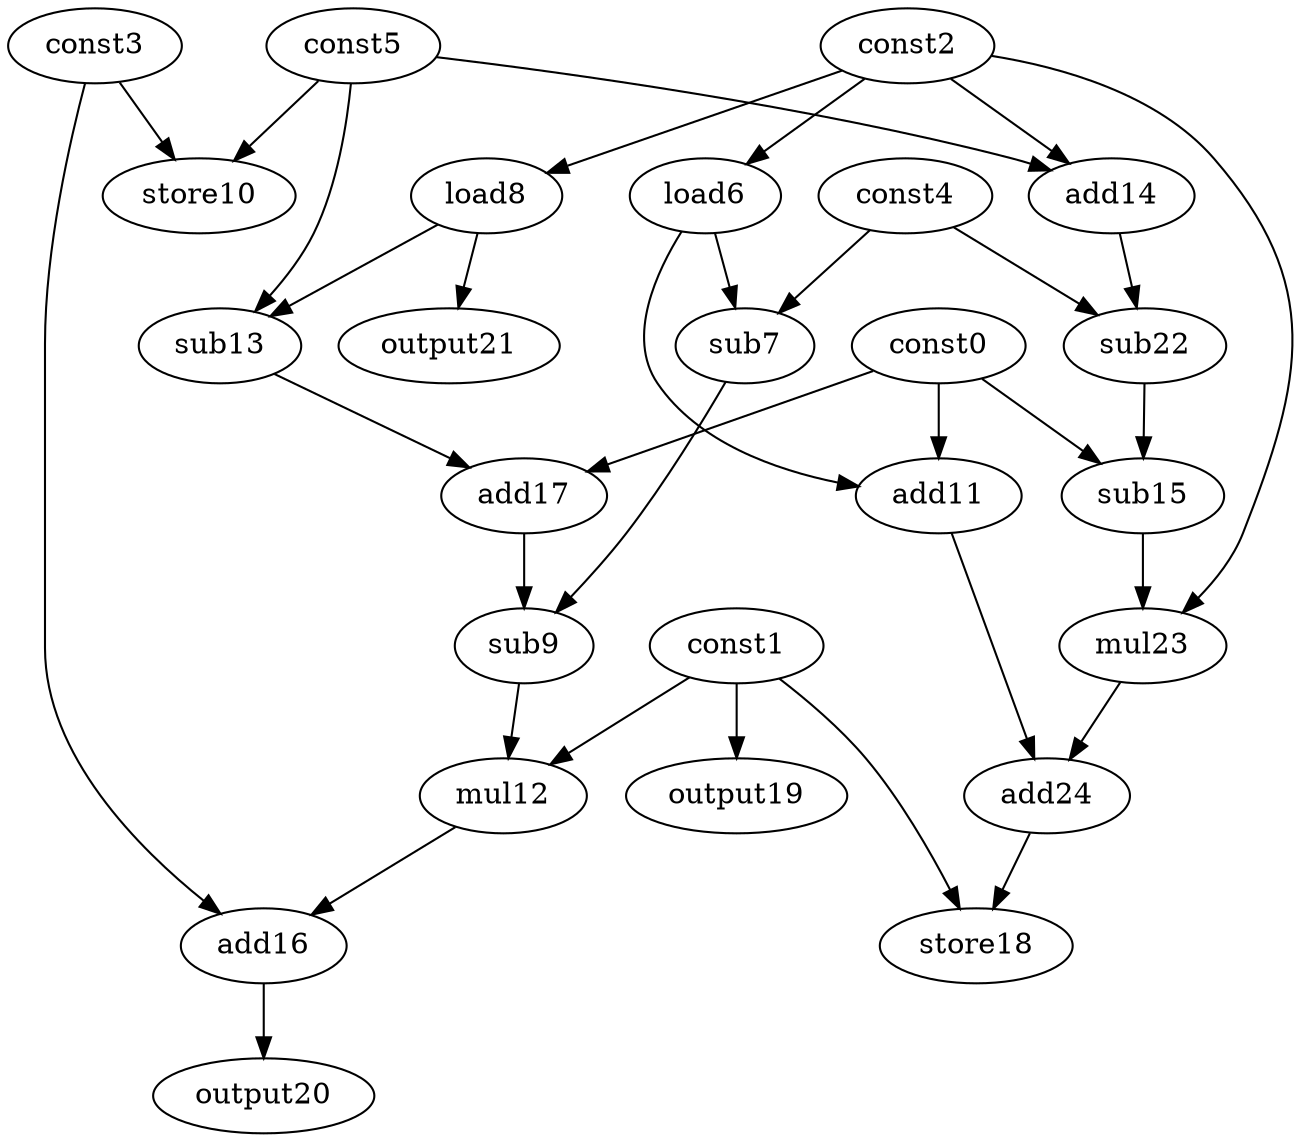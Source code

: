 digraph G { 
const0[opcode=const]; 
const1[opcode=const]; 
const2[opcode=const]; 
const3[opcode=const]; 
const4[opcode=const]; 
const5[opcode=const]; 
load6[opcode=load]; 
sub7[opcode=sub]; 
load8[opcode=load]; 
sub9[opcode=sub]; 
store10[opcode=store]; 
add11[opcode=add]; 
mul12[opcode=mul]; 
sub13[opcode=sub]; 
add14[opcode=add]; 
sub15[opcode=sub]; 
add16[opcode=add]; 
add17[opcode=add]; 
store18[opcode=store]; 
output19[opcode=output]; 
output20[opcode=output]; 
output21[opcode=output]; 
sub22[opcode=sub]; 
mul23[opcode=mul]; 
add24[opcode=add]; 
const2->load6[operand=0];
const2->load8[operand=0];
const3->store10[operand=0];
const5->store10[operand=1];
const2->add14[operand=0];
const5->add14[operand=1];
const1->output19[operand=0];
const4->sub7[operand=0];
load6->sub7[operand=1];
const0->add11[operand=0];
load6->add11[operand=1];
load8->sub13[operand=0];
const5->sub13[operand=1];
load8->output21[operand=0];
const4->sub22[operand=0];
add14->sub22[operand=1];
const0->sub15[operand=0];
sub22->sub15[operand=1];
const0->add17[operand=0];
sub13->add17[operand=1];
add17->sub9[operand=0];
sub7->sub9[operand=1];
const2->mul23[operand=0];
sub15->mul23[operand=1];
const1->mul12[operand=0];
sub9->mul12[operand=1];
add11->add24[operand=0];
mul23->add24[operand=1];
const3->add16[operand=0];
mul12->add16[operand=1];
add24->store18[operand=0];
const1->store18[operand=1];
add16->output20[operand=0];
}
